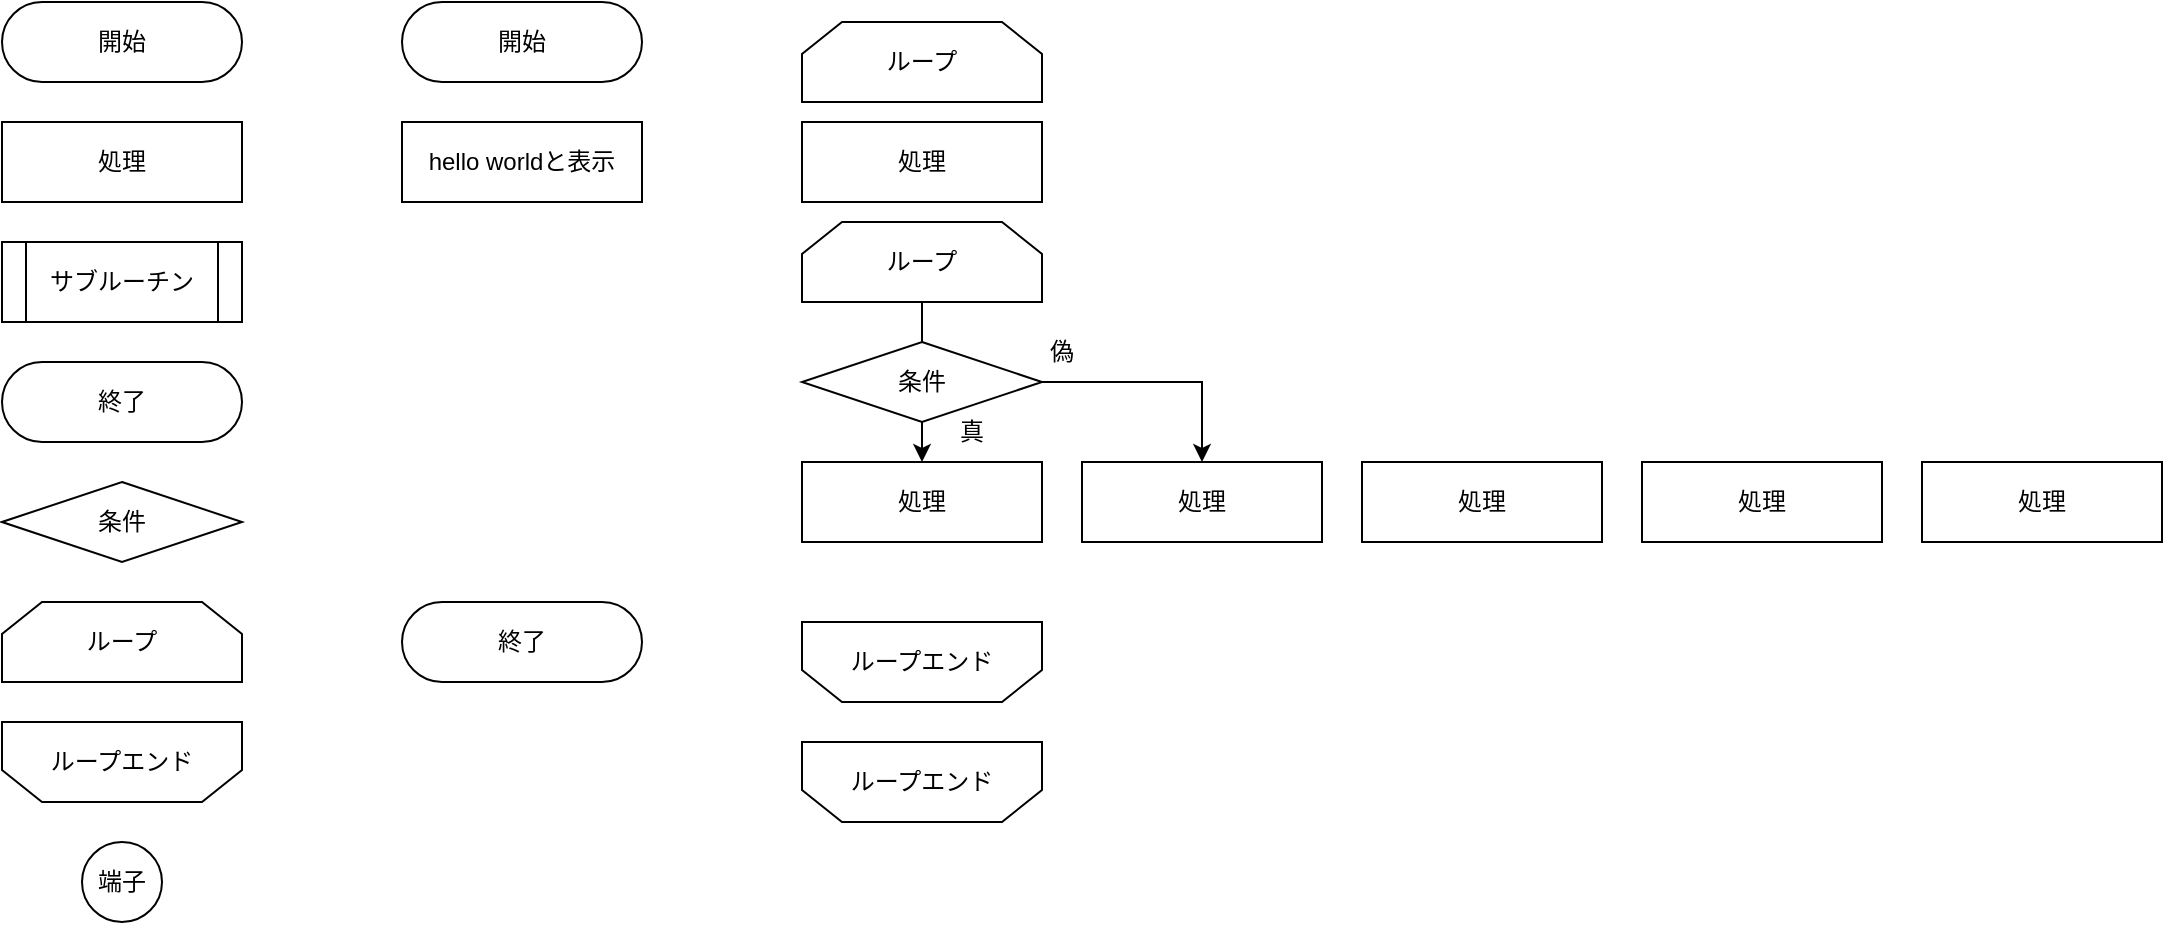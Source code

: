 <mxfile version="26.0.10">
  <diagram name="ページ1" id="DiPmxK1kvcW3RKxlp2ZR">
    <mxGraphModel dx="983" dy="521" grid="1" gridSize="10" guides="1" tooltips="1" connect="1" arrows="1" fold="1" page="1" pageScale="1" pageWidth="827" pageHeight="1169" math="0" shadow="0">
      <root>
        <mxCell id="0" />
        <mxCell id="1" parent="0" />
        <mxCell id="Jv4_3_DliBv_FP3jyJoI-1" value="開始" style="rounded=1;whiteSpace=wrap;html=1;arcSize=50;" vertex="1" parent="1">
          <mxGeometry x="80" y="60" width="120" height="40" as="geometry" />
        </mxCell>
        <mxCell id="Jv4_3_DliBv_FP3jyJoI-2" value="終了" style="rounded=1;whiteSpace=wrap;html=1;arcSize=50;" vertex="1" parent="1">
          <mxGeometry x="80" y="240" width="120" height="40" as="geometry" />
        </mxCell>
        <mxCell id="Jv4_3_DliBv_FP3jyJoI-3" value="処理" style="rounded=0;whiteSpace=wrap;html=1;" vertex="1" parent="1">
          <mxGeometry x="80" y="120" width="120" height="40" as="geometry" />
        </mxCell>
        <mxCell id="Jv4_3_DliBv_FP3jyJoI-4" value="条件" style="rhombus;whiteSpace=wrap;html=1;" vertex="1" parent="1">
          <mxGeometry x="80" y="300" width="120" height="40" as="geometry" />
        </mxCell>
        <mxCell id="Jv4_3_DliBv_FP3jyJoI-5" value="ループ" style="shape=loopLimit;whiteSpace=wrap;html=1;" vertex="1" parent="1">
          <mxGeometry x="80" y="360" width="120" height="40" as="geometry" />
        </mxCell>
        <mxCell id="Jv4_3_DliBv_FP3jyJoI-6" value="" style="shape=loopLimit;whiteSpace=wrap;html=1;rotation=-180;" vertex="1" parent="1">
          <mxGeometry x="80" y="420" width="120" height="40" as="geometry" />
        </mxCell>
        <mxCell id="Jv4_3_DliBv_FP3jyJoI-7" value="サブルーチン" style="shape=process;whiteSpace=wrap;html=1;backgroundOutline=1;" vertex="1" parent="1">
          <mxGeometry x="80" y="180" width="120" height="40" as="geometry" />
        </mxCell>
        <mxCell id="Jv4_3_DliBv_FP3jyJoI-10" value="端子" style="ellipse;whiteSpace=wrap;html=1;aspect=fixed;" vertex="1" parent="1">
          <mxGeometry x="120" y="480" width="40" height="40" as="geometry" />
        </mxCell>
        <mxCell id="Jv4_3_DliBv_FP3jyJoI-12" value="ループエンド" style="text;html=1;align=center;verticalAlign=middle;whiteSpace=wrap;rounded=0;" vertex="1" parent="1">
          <mxGeometry x="80" y="425" width="120" height="30" as="geometry" />
        </mxCell>
        <mxCell id="Jv4_3_DliBv_FP3jyJoI-19" value="開始" style="rounded=1;whiteSpace=wrap;html=1;arcSize=50;" vertex="1" parent="1">
          <mxGeometry x="280" y="60" width="120" height="40" as="geometry" />
        </mxCell>
        <mxCell id="Jv4_3_DliBv_FP3jyJoI-20" value="hello worldと表示" style="rounded=0;whiteSpace=wrap;html=1;" vertex="1" parent="1">
          <mxGeometry x="280" y="120" width="120" height="40" as="geometry" />
        </mxCell>
        <mxCell id="Jv4_3_DliBv_FP3jyJoI-21" value="終了" style="rounded=1;whiteSpace=wrap;html=1;arcSize=50;" vertex="1" parent="1">
          <mxGeometry x="280" y="360" width="120" height="40" as="geometry" />
        </mxCell>
        <mxCell id="Jv4_3_DliBv_FP3jyJoI-22" value="ループ" style="shape=loopLimit;whiteSpace=wrap;html=1;" vertex="1" parent="1">
          <mxGeometry x="480" y="70" width="120" height="40" as="geometry" />
        </mxCell>
        <mxCell id="Jv4_3_DliBv_FP3jyJoI-24" value="" style="shape=loopLimit;whiteSpace=wrap;html=1;rotation=-180;" vertex="1" parent="1">
          <mxGeometry x="480" y="370" width="120" height="40" as="geometry" />
        </mxCell>
        <mxCell id="Jv4_3_DliBv_FP3jyJoI-25" value="ループエンド" style="text;html=1;align=center;verticalAlign=middle;whiteSpace=wrap;rounded=0;" vertex="1" parent="1">
          <mxGeometry x="480" y="375" width="120" height="30" as="geometry" />
        </mxCell>
        <mxCell id="Jv4_3_DliBv_FP3jyJoI-26" value="" style="shape=loopLimit;whiteSpace=wrap;html=1;rotation=-180;" vertex="1" parent="1">
          <mxGeometry x="480" y="430" width="120" height="40" as="geometry" />
        </mxCell>
        <mxCell id="Jv4_3_DliBv_FP3jyJoI-27" value="ループエンド" style="text;html=1;align=center;verticalAlign=middle;whiteSpace=wrap;rounded=0;" vertex="1" parent="1">
          <mxGeometry x="480" y="435" width="120" height="30" as="geometry" />
        </mxCell>
        <mxCell id="Jv4_3_DliBv_FP3jyJoI-37" style="edgeStyle=orthogonalEdgeStyle;rounded=0;orthogonalLoop=1;jettySize=auto;html=1;exitX=0.5;exitY=1;exitDx=0;exitDy=0;entryX=0.5;entryY=0;entryDx=0;entryDy=0;endArrow=none;startFill=0;" edge="1" parent="1" source="Jv4_3_DliBv_FP3jyJoI-28" target="Jv4_3_DliBv_FP3jyJoI-30">
          <mxGeometry relative="1" as="geometry" />
        </mxCell>
        <mxCell id="Jv4_3_DliBv_FP3jyJoI-28" value="ループ" style="shape=loopLimit;whiteSpace=wrap;html=1;" vertex="1" parent="1">
          <mxGeometry x="480" y="170" width="120" height="40" as="geometry" />
        </mxCell>
        <mxCell id="Jv4_3_DliBv_FP3jyJoI-29" value="処理" style="rounded=0;whiteSpace=wrap;html=1;" vertex="1" parent="1">
          <mxGeometry x="480" y="120" width="120" height="40" as="geometry" />
        </mxCell>
        <mxCell id="Jv4_3_DliBv_FP3jyJoI-35" style="edgeStyle=orthogonalEdgeStyle;rounded=0;orthogonalLoop=1;jettySize=auto;html=1;exitX=0.5;exitY=1;exitDx=0;exitDy=0;entryX=0.5;entryY=0;entryDx=0;entryDy=0;" edge="1" parent="1" source="Jv4_3_DliBv_FP3jyJoI-30" target="Jv4_3_DliBv_FP3jyJoI-31">
          <mxGeometry relative="1" as="geometry" />
        </mxCell>
        <mxCell id="Jv4_3_DliBv_FP3jyJoI-30" value="条件" style="rhombus;whiteSpace=wrap;html=1;" vertex="1" parent="1">
          <mxGeometry x="480" y="230" width="120" height="40" as="geometry" />
        </mxCell>
        <mxCell id="Jv4_3_DliBv_FP3jyJoI-31" value="処理" style="rounded=0;whiteSpace=wrap;html=1;" vertex="1" parent="1">
          <mxGeometry x="480" y="290" width="120" height="40" as="geometry" />
        </mxCell>
        <mxCell id="Jv4_3_DliBv_FP3jyJoI-32" value="処理" style="rounded=0;whiteSpace=wrap;html=1;" vertex="1" parent="1">
          <mxGeometry x="620" y="290" width="120" height="40" as="geometry" />
        </mxCell>
        <mxCell id="Jv4_3_DliBv_FP3jyJoI-33" value="真" style="text;html=1;align=center;verticalAlign=middle;whiteSpace=wrap;rounded=0;" vertex="1" parent="1">
          <mxGeometry x="550" y="260" width="30" height="30" as="geometry" />
        </mxCell>
        <mxCell id="Jv4_3_DliBv_FP3jyJoI-36" style="edgeStyle=orthogonalEdgeStyle;rounded=0;orthogonalLoop=1;jettySize=auto;html=1;exitX=1;exitY=0.5;exitDx=0;exitDy=0;entryX=0.5;entryY=0;entryDx=0;entryDy=0;" edge="1" parent="1" source="Jv4_3_DliBv_FP3jyJoI-30" target="Jv4_3_DliBv_FP3jyJoI-32">
          <mxGeometry relative="1" as="geometry">
            <Array as="points">
              <mxPoint x="680" y="250" />
            </Array>
          </mxGeometry>
        </mxCell>
        <mxCell id="Jv4_3_DliBv_FP3jyJoI-34" value="偽" style="text;html=1;align=center;verticalAlign=middle;whiteSpace=wrap;rounded=0;" vertex="1" parent="1">
          <mxGeometry x="590" y="220" width="40" height="30" as="geometry" />
        </mxCell>
        <mxCell id="Jv4_3_DliBv_FP3jyJoI-38" value="処理" style="rounded=0;whiteSpace=wrap;html=1;" vertex="1" parent="1">
          <mxGeometry x="760" y="290" width="120" height="40" as="geometry" />
        </mxCell>
        <mxCell id="Jv4_3_DliBv_FP3jyJoI-39" value="処理" style="rounded=0;whiteSpace=wrap;html=1;" vertex="1" parent="1">
          <mxGeometry x="900" y="290" width="120" height="40" as="geometry" />
        </mxCell>
        <mxCell id="Jv4_3_DliBv_FP3jyJoI-40" value="処理" style="rounded=0;whiteSpace=wrap;html=1;" vertex="1" parent="1">
          <mxGeometry x="1040" y="290" width="120" height="40" as="geometry" />
        </mxCell>
      </root>
    </mxGraphModel>
  </diagram>
</mxfile>

